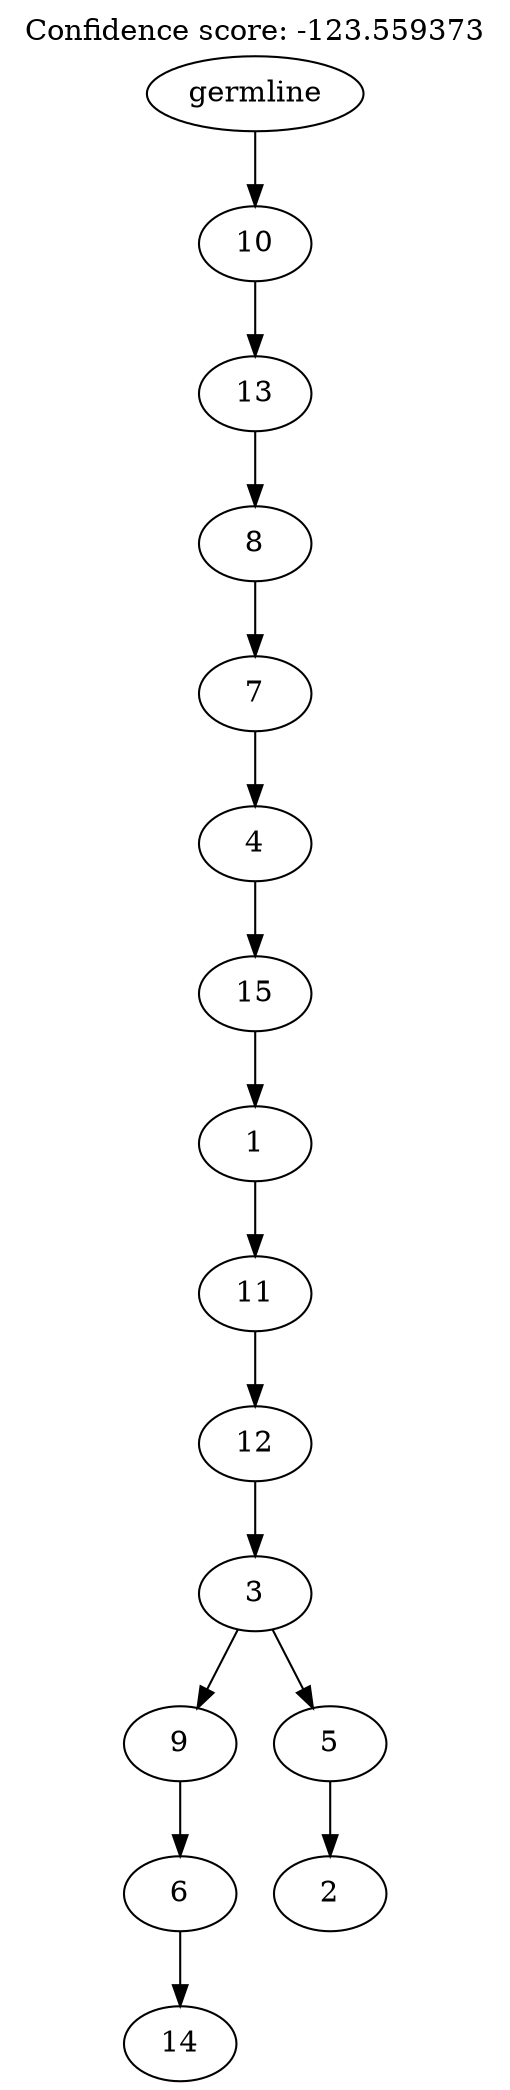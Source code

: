 digraph g {
	"14" -> "15";
	"15" [label="14"];
	"13" -> "14";
	"14" [label="6"];
	"11" -> "12";
	"12" [label="2"];
	"10" -> "11";
	"11" [label="5"];
	"10" -> "13";
	"13" [label="9"];
	"9" -> "10";
	"10" [label="3"];
	"8" -> "9";
	"9" [label="12"];
	"7" -> "8";
	"8" [label="11"];
	"6" -> "7";
	"7" [label="1"];
	"5" -> "6";
	"6" [label="15"];
	"4" -> "5";
	"5" [label="4"];
	"3" -> "4";
	"4" [label="7"];
	"2" -> "3";
	"3" [label="8"];
	"1" -> "2";
	"2" [label="13"];
	"0" -> "1";
	"1" [label="10"];
	"0" [label="germline"];
	labelloc="t";
	label="Confidence score: -123.559373";
}
